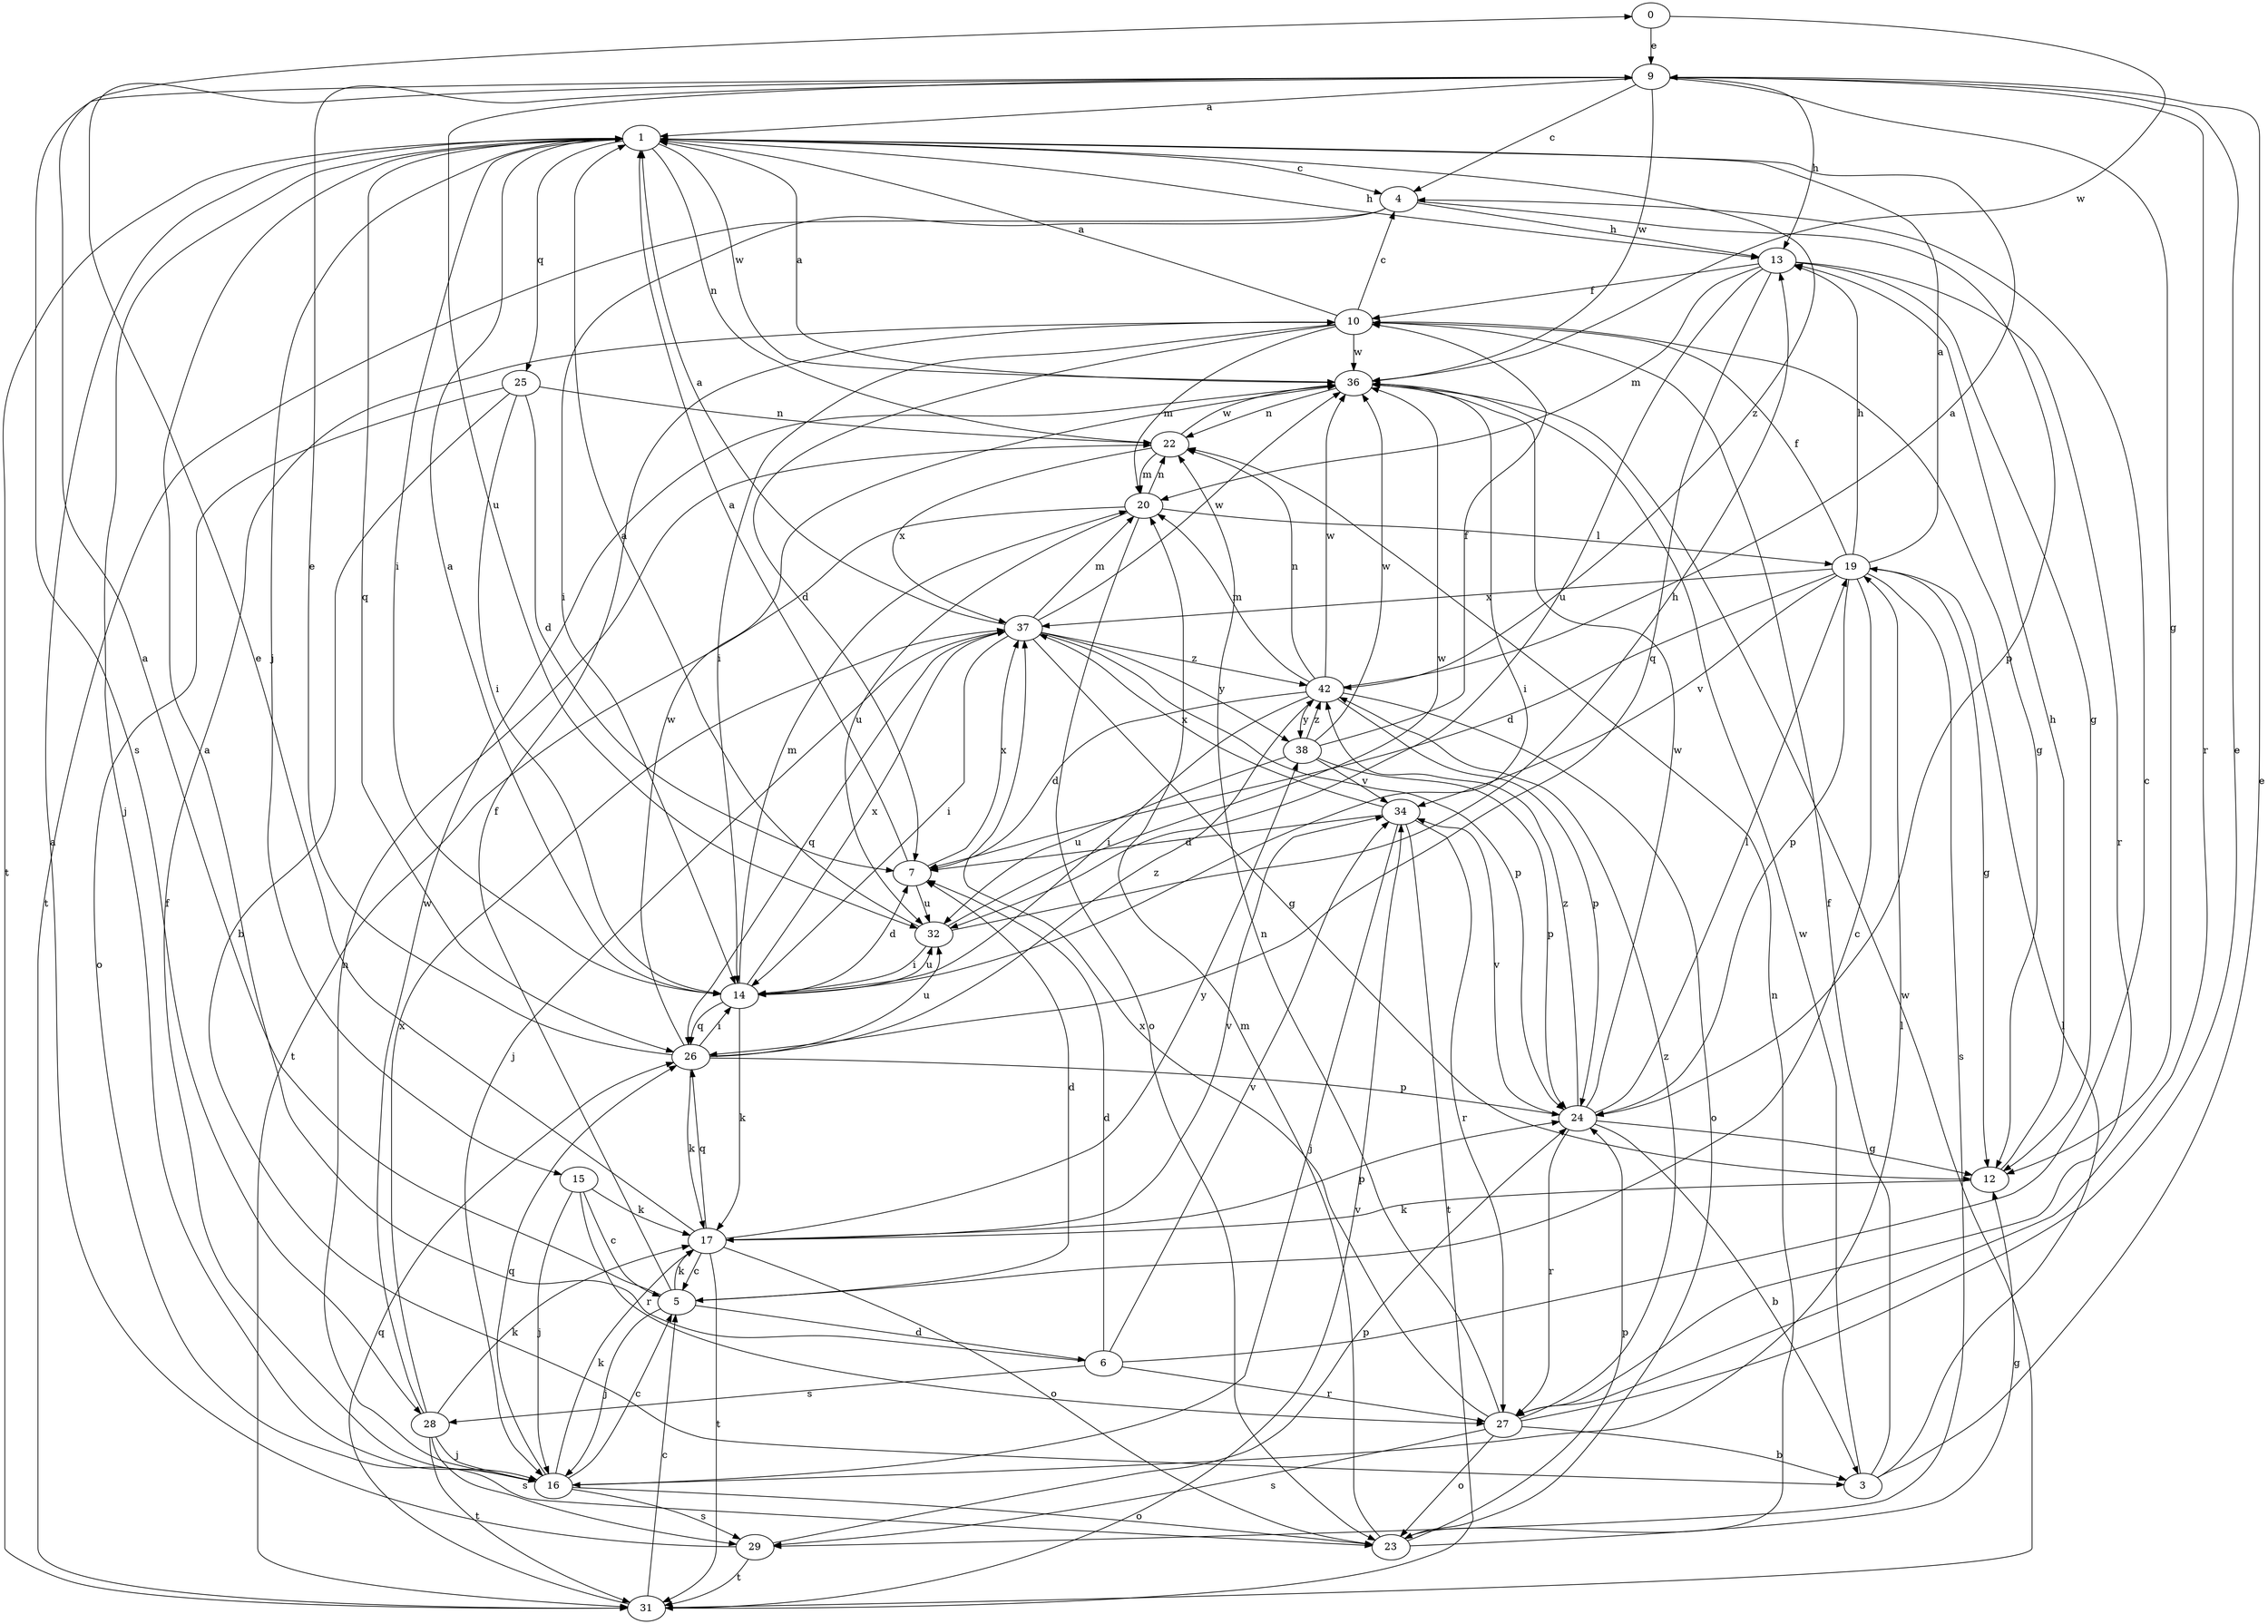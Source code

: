 strict digraph  {
0;
1;
3;
4;
5;
6;
7;
9;
10;
12;
13;
14;
15;
16;
17;
19;
20;
22;
23;
24;
25;
26;
27;
28;
29;
31;
32;
34;
36;
37;
38;
42;
0 -> 9  [label=e];
0 -> 36  [label=w];
1 -> 4  [label=c];
1 -> 13  [label=h];
1 -> 14  [label=i];
1 -> 15  [label=j];
1 -> 16  [label=j];
1 -> 22  [label=n];
1 -> 25  [label=q];
1 -> 26  [label=q];
1 -> 31  [label=t];
1 -> 36  [label=w];
1 -> 42  [label=z];
3 -> 9  [label=e];
3 -> 10  [label=f];
3 -> 19  [label=l];
3 -> 36  [label=w];
4 -> 13  [label=h];
4 -> 14  [label=i];
4 -> 24  [label=p];
4 -> 31  [label=t];
5 -> 0  [label=a];
5 -> 6  [label=d];
5 -> 7  [label=d];
5 -> 10  [label=f];
5 -> 16  [label=j];
5 -> 17  [label=k];
6 -> 1  [label=a];
6 -> 4  [label=c];
6 -> 7  [label=d];
6 -> 27  [label=r];
6 -> 28  [label=s];
6 -> 34  [label=v];
7 -> 1  [label=a];
7 -> 32  [label=u];
7 -> 37  [label=x];
9 -> 1  [label=a];
9 -> 4  [label=c];
9 -> 12  [label=g];
9 -> 13  [label=h];
9 -> 27  [label=r];
9 -> 28  [label=s];
9 -> 32  [label=u];
9 -> 36  [label=w];
10 -> 1  [label=a];
10 -> 4  [label=c];
10 -> 7  [label=d];
10 -> 12  [label=g];
10 -> 14  [label=i];
10 -> 20  [label=m];
10 -> 36  [label=w];
12 -> 13  [label=h];
12 -> 17  [label=k];
13 -> 10  [label=f];
13 -> 12  [label=g];
13 -> 20  [label=m];
13 -> 26  [label=q];
13 -> 27  [label=r];
13 -> 32  [label=u];
14 -> 1  [label=a];
14 -> 7  [label=d];
14 -> 17  [label=k];
14 -> 20  [label=m];
14 -> 26  [label=q];
14 -> 32  [label=u];
14 -> 37  [label=x];
15 -> 5  [label=c];
15 -> 16  [label=j];
15 -> 17  [label=k];
15 -> 27  [label=r];
16 -> 5  [label=c];
16 -> 10  [label=f];
16 -> 17  [label=k];
16 -> 19  [label=l];
16 -> 22  [label=n];
16 -> 23  [label=o];
16 -> 26  [label=q];
16 -> 29  [label=s];
17 -> 5  [label=c];
17 -> 9  [label=e];
17 -> 23  [label=o];
17 -> 24  [label=p];
17 -> 26  [label=q];
17 -> 31  [label=t];
17 -> 34  [label=v];
17 -> 38  [label=y];
19 -> 1  [label=a];
19 -> 5  [label=c];
19 -> 7  [label=d];
19 -> 10  [label=f];
19 -> 12  [label=g];
19 -> 13  [label=h];
19 -> 24  [label=p];
19 -> 29  [label=s];
19 -> 34  [label=v];
19 -> 37  [label=x];
20 -> 19  [label=l];
20 -> 22  [label=n];
20 -> 23  [label=o];
20 -> 31  [label=t];
20 -> 32  [label=u];
22 -> 20  [label=m];
22 -> 36  [label=w];
22 -> 37  [label=x];
23 -> 12  [label=g];
23 -> 20  [label=m];
23 -> 22  [label=n];
23 -> 24  [label=p];
24 -> 3  [label=b];
24 -> 12  [label=g];
24 -> 19  [label=l];
24 -> 27  [label=r];
24 -> 34  [label=v];
24 -> 36  [label=w];
24 -> 42  [label=z];
25 -> 3  [label=b];
25 -> 7  [label=d];
25 -> 14  [label=i];
25 -> 22  [label=n];
25 -> 23  [label=o];
26 -> 9  [label=e];
26 -> 14  [label=i];
26 -> 17  [label=k];
26 -> 24  [label=p];
26 -> 32  [label=u];
26 -> 36  [label=w];
26 -> 42  [label=z];
27 -> 3  [label=b];
27 -> 9  [label=e];
27 -> 22  [label=n];
27 -> 23  [label=o];
27 -> 29  [label=s];
27 -> 37  [label=x];
27 -> 42  [label=z];
28 -> 16  [label=j];
28 -> 17  [label=k];
28 -> 29  [label=s];
28 -> 31  [label=t];
28 -> 36  [label=w];
28 -> 37  [label=x];
29 -> 1  [label=a];
29 -> 24  [label=p];
29 -> 31  [label=t];
31 -> 5  [label=c];
31 -> 26  [label=q];
31 -> 34  [label=v];
31 -> 36  [label=w];
32 -> 1  [label=a];
32 -> 13  [label=h];
32 -> 14  [label=i];
32 -> 36  [label=w];
34 -> 7  [label=d];
34 -> 16  [label=j];
34 -> 27  [label=r];
34 -> 31  [label=t];
34 -> 37  [label=x];
36 -> 1  [label=a];
36 -> 14  [label=i];
36 -> 22  [label=n];
37 -> 1  [label=a];
37 -> 12  [label=g];
37 -> 14  [label=i];
37 -> 16  [label=j];
37 -> 20  [label=m];
37 -> 24  [label=p];
37 -> 26  [label=q];
37 -> 36  [label=w];
37 -> 38  [label=y];
37 -> 42  [label=z];
38 -> 10  [label=f];
38 -> 24  [label=p];
38 -> 32  [label=u];
38 -> 34  [label=v];
38 -> 36  [label=w];
38 -> 42  [label=z];
42 -> 1  [label=a];
42 -> 7  [label=d];
42 -> 14  [label=i];
42 -> 20  [label=m];
42 -> 22  [label=n];
42 -> 23  [label=o];
42 -> 24  [label=p];
42 -> 36  [label=w];
42 -> 38  [label=y];
}
